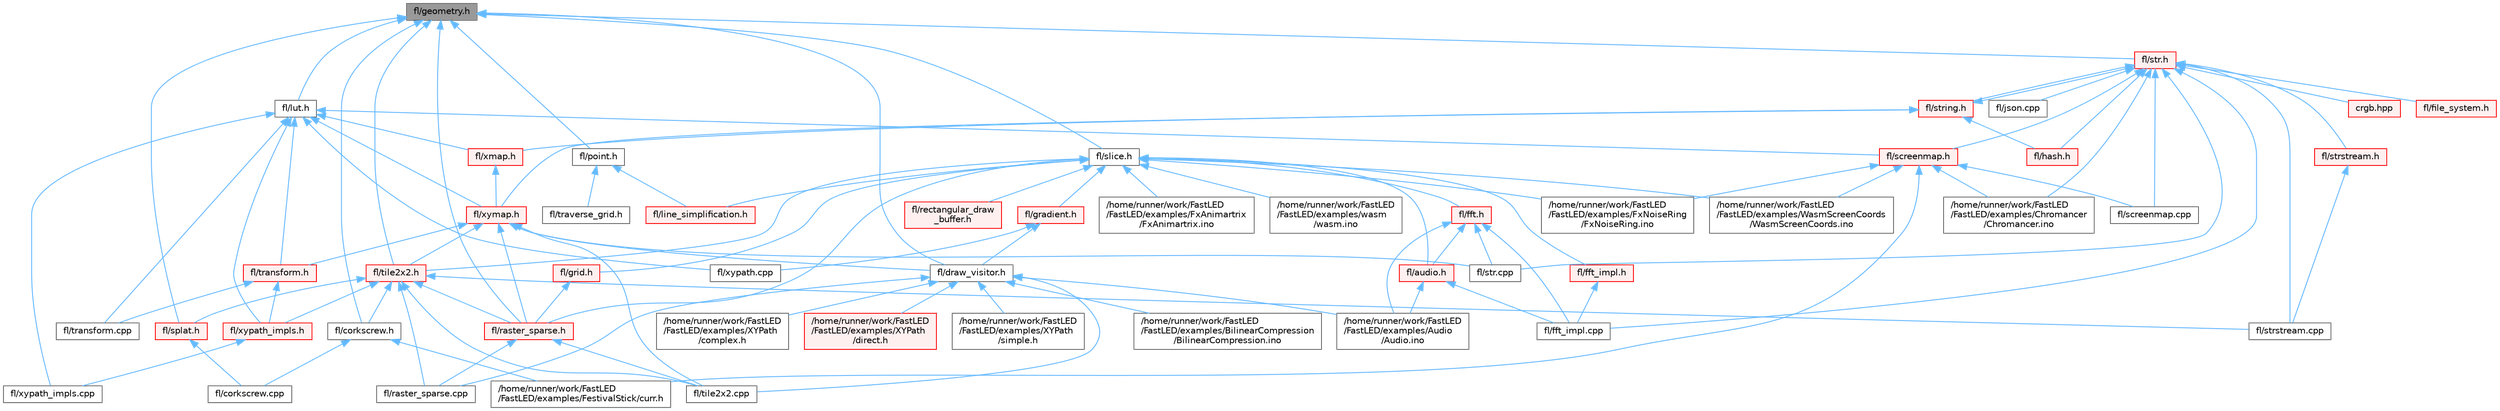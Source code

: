 digraph "fl/geometry.h"
{
 // INTERACTIVE_SVG=YES
 // LATEX_PDF_SIZE
  bgcolor="transparent";
  edge [fontname=Helvetica,fontsize=10,labelfontname=Helvetica,labelfontsize=10];
  node [fontname=Helvetica,fontsize=10,shape=box,height=0.2,width=0.4];
  Node1 [id="Node000001",label="fl/geometry.h",height=0.2,width=0.4,color="gray40", fillcolor="grey60", style="filled", fontcolor="black",tooltip=" "];
  Node1 -> Node2 [id="edge1_Node000001_Node000002",dir="back",color="steelblue1",style="solid",tooltip=" "];
  Node2 [id="Node000002",label="fl/corkscrew.h",height=0.2,width=0.4,color="grey40", fillcolor="white", style="filled",URL="$d5/d61/corkscrew_8h.html",tooltip="Corkscrew projection utilities."];
  Node2 -> Node3 [id="edge2_Node000002_Node000003",dir="back",color="steelblue1",style="solid",tooltip=" "];
  Node3 [id="Node000003",label="/home/runner/work/FastLED\l/FastLED/examples/FestivalStick/curr.h",height=0.2,width=0.4,color="grey40", fillcolor="white", style="filled",URL="$d4/d06/curr_8h.html",tooltip=" "];
  Node2 -> Node4 [id="edge3_Node000002_Node000004",dir="back",color="steelblue1",style="solid",tooltip=" "];
  Node4 [id="Node000004",label="fl/corkscrew.cpp",height=0.2,width=0.4,color="grey40", fillcolor="white", style="filled",URL="$d3/d9b/corkscrew_8cpp.html",tooltip=" "];
  Node1 -> Node5 [id="edge4_Node000001_Node000005",dir="back",color="steelblue1",style="solid",tooltip=" "];
  Node5 [id="Node000005",label="fl/draw_visitor.h",height=0.2,width=0.4,color="grey40", fillcolor="white", style="filled",URL="$d0/d4f/draw__visitor_8h.html",tooltip=" "];
  Node5 -> Node6 [id="edge5_Node000005_Node000006",dir="back",color="steelblue1",style="solid",tooltip=" "];
  Node6 [id="Node000006",label="/home/runner/work/FastLED\l/FastLED/examples/Audio\l/Audio.ino",height=0.2,width=0.4,color="grey40", fillcolor="white", style="filled",URL="$dc/d5d/_audio_8ino.html",tooltip=" "];
  Node5 -> Node7 [id="edge6_Node000005_Node000007",dir="back",color="steelblue1",style="solid",tooltip=" "];
  Node7 [id="Node000007",label="/home/runner/work/FastLED\l/FastLED/examples/BilinearCompression\l/BilinearCompression.ino",height=0.2,width=0.4,color="grey40", fillcolor="white", style="filled",URL="$da/d05/_bilinear_compression_8ino.html",tooltip=" "];
  Node5 -> Node8 [id="edge7_Node000005_Node000008",dir="back",color="steelblue1",style="solid",tooltip=" "];
  Node8 [id="Node000008",label="/home/runner/work/FastLED\l/FastLED/examples/XYPath\l/complex.h",height=0.2,width=0.4,color="grey40", fillcolor="white", style="filled",URL="$d7/d3b/complex_8h.html",tooltip=" "];
  Node5 -> Node9 [id="edge8_Node000005_Node000009",dir="back",color="steelblue1",style="solid",tooltip=" "];
  Node9 [id="Node000009",label="/home/runner/work/FastLED\l/FastLED/examples/XYPath\l/direct.h",height=0.2,width=0.4,color="red", fillcolor="#FFF0F0", style="filled",URL="$d6/daf/direct_8h.html",tooltip=" "];
  Node5 -> Node11 [id="edge9_Node000005_Node000011",dir="back",color="steelblue1",style="solid",tooltip=" "];
  Node11 [id="Node000011",label="/home/runner/work/FastLED\l/FastLED/examples/XYPath\l/simple.h",height=0.2,width=0.4,color="grey40", fillcolor="white", style="filled",URL="$d8/d14/simple_8h.html",tooltip=" "];
  Node5 -> Node12 [id="edge10_Node000005_Node000012",dir="back",color="steelblue1",style="solid",tooltip=" "];
  Node12 [id="Node000012",label="fl/raster_sparse.cpp",height=0.2,width=0.4,color="grey40", fillcolor="white", style="filled",URL="$d7/d58/raster__sparse_8cpp.html",tooltip=" "];
  Node5 -> Node13 [id="edge11_Node000005_Node000013",dir="back",color="steelblue1",style="solid",tooltip=" "];
  Node13 [id="Node000013",label="fl/tile2x2.cpp",height=0.2,width=0.4,color="grey40", fillcolor="white", style="filled",URL="$db/d15/tile2x2_8cpp.html",tooltip=" "];
  Node1 -> Node14 [id="edge12_Node000001_Node000014",dir="back",color="steelblue1",style="solid",tooltip=" "];
  Node14 [id="Node000014",label="fl/lut.h",height=0.2,width=0.4,color="grey40", fillcolor="white", style="filled",URL="$db/d54/lut_8h.html",tooltip=" "];
  Node14 -> Node15 [id="edge13_Node000014_Node000015",dir="back",color="steelblue1",style="solid",tooltip=" "];
  Node15 [id="Node000015",label="fl/screenmap.h",height=0.2,width=0.4,color="red", fillcolor="#FFF0F0", style="filled",URL="$d7/d97/screenmap_8h.html",tooltip=" "];
  Node15 -> Node16 [id="edge14_Node000015_Node000016",dir="back",color="steelblue1",style="solid",tooltip=" "];
  Node16 [id="Node000016",label="/home/runner/work/FastLED\l/FastLED/examples/Chromancer\l/Chromancer.ino",height=0.2,width=0.4,color="grey40", fillcolor="white", style="filled",URL="$d1/ddb/_chromancer_8ino.html",tooltip=" "];
  Node15 -> Node3 [id="edge15_Node000015_Node000003",dir="back",color="steelblue1",style="solid",tooltip=" "];
  Node15 -> Node23 [id="edge16_Node000015_Node000023",dir="back",color="steelblue1",style="solid",tooltip=" "];
  Node23 [id="Node000023",label="/home/runner/work/FastLED\l/FastLED/examples/FxNoiseRing\l/FxNoiseRing.ino",height=0.2,width=0.4,color="grey40", fillcolor="white", style="filled",URL="$d3/dac/_fx_noise_ring_8ino.html",tooltip=" "];
  Node15 -> Node29 [id="edge17_Node000015_Node000029",dir="back",color="steelblue1",style="solid",tooltip=" "];
  Node29 [id="Node000029",label="/home/runner/work/FastLED\l/FastLED/examples/WasmScreenCoords\l/WasmScreenCoords.ino",height=0.2,width=0.4,color="grey40", fillcolor="white", style="filled",URL="$dc/d4d/_wasm_screen_coords_8ino.html",tooltip="Simple test for screen coordinates in the web compiled version of FastLED."];
  Node15 -> Node159 [id="edge18_Node000015_Node000159",dir="back",color="steelblue1",style="solid",tooltip=" "];
  Node159 [id="Node000159",label="fl/screenmap.cpp",height=0.2,width=0.4,color="grey40", fillcolor="white", style="filled",URL="$d9/d6f/screenmap_8cpp.html",tooltip=" "];
  Node14 -> Node161 [id="edge19_Node000014_Node000161",dir="back",color="steelblue1",style="solid",tooltip=" "];
  Node161 [id="Node000161",label="fl/transform.cpp",height=0.2,width=0.4,color="grey40", fillcolor="white", style="filled",URL="$d8/d8c/transform_8cpp.html",tooltip=" "];
  Node14 -> Node162 [id="edge20_Node000014_Node000162",dir="back",color="steelblue1",style="solid",tooltip=" "];
  Node162 [id="Node000162",label="fl/transform.h",height=0.2,width=0.4,color="red", fillcolor="#FFF0F0", style="filled",URL="$d2/d80/transform_8h.html",tooltip=" "];
  Node162 -> Node161 [id="edge21_Node000162_Node000161",dir="back",color="steelblue1",style="solid",tooltip=" "];
  Node162 -> Node170 [id="edge22_Node000162_Node000170",dir="back",color="steelblue1",style="solid",tooltip=" "];
  Node170 [id="Node000170",label="fl/xypath_impls.h",height=0.2,width=0.4,color="red", fillcolor="#FFF0F0", style="filled",URL="$d8/d5f/xypath__impls_8h.html",tooltip=" "];
  Node170 -> Node171 [id="edge23_Node000170_Node000171",dir="back",color="steelblue1",style="solid",tooltip=" "];
  Node171 [id="Node000171",label="fl/xypath_impls.cpp",height=0.2,width=0.4,color="grey40", fillcolor="white", style="filled",URL="$d4/db1/xypath__impls_8cpp.html",tooltip=" "];
  Node14 -> Node173 [id="edge24_Node000014_Node000173",dir="back",color="steelblue1",style="solid",tooltip=" "];
  Node173 [id="Node000173",label="fl/xmap.h",height=0.2,width=0.4,color="red", fillcolor="#FFF0F0", style="filled",URL="$dd/dcc/xmap_8h.html",tooltip=" "];
  Node173 -> Node175 [id="edge25_Node000173_Node000175",dir="back",color="steelblue1",style="solid",tooltip=" "];
  Node175 [id="Node000175",label="fl/xymap.h",height=0.2,width=0.4,color="red", fillcolor="#FFF0F0", style="filled",URL="$da/d61/xymap_8h.html",tooltip=" "];
  Node175 -> Node5 [id="edge26_Node000175_Node000005",dir="back",color="steelblue1",style="solid",tooltip=" "];
  Node175 -> Node188 [id="edge27_Node000175_Node000188",dir="back",color="steelblue1",style="solid",tooltip=" "];
  Node188 [id="Node000188",label="fl/raster_sparse.h",height=0.2,width=0.4,color="red", fillcolor="#FFF0F0", style="filled",URL="$d4/df9/raster__sparse_8h.html",tooltip=" "];
  Node188 -> Node12 [id="edge28_Node000188_Node000012",dir="back",color="steelblue1",style="solid",tooltip=" "];
  Node188 -> Node13 [id="edge29_Node000188_Node000013",dir="back",color="steelblue1",style="solid",tooltip=" "];
  Node175 -> Node190 [id="edge30_Node000175_Node000190",dir="back",color="steelblue1",style="solid",tooltip=" "];
  Node190 [id="Node000190",label="fl/str.cpp",height=0.2,width=0.4,color="grey40", fillcolor="white", style="filled",URL="$d1/d1f/str_8cpp.html",tooltip=" "];
  Node175 -> Node13 [id="edge31_Node000175_Node000013",dir="back",color="steelblue1",style="solid",tooltip=" "];
  Node175 -> Node191 [id="edge32_Node000175_Node000191",dir="back",color="steelblue1",style="solid",tooltip=" "];
  Node191 [id="Node000191",label="fl/tile2x2.h",height=0.2,width=0.4,color="red", fillcolor="#FFF0F0", style="filled",URL="$d2/db4/tile2x2_8h.html",tooltip=" "];
  Node191 -> Node2 [id="edge33_Node000191_Node000002",dir="back",color="steelblue1",style="solid",tooltip=" "];
  Node191 -> Node12 [id="edge34_Node000191_Node000012",dir="back",color="steelblue1",style="solid",tooltip=" "];
  Node191 -> Node188 [id="edge35_Node000191_Node000188",dir="back",color="steelblue1",style="solid",tooltip=" "];
  Node191 -> Node193 [id="edge36_Node000191_Node000193",dir="back",color="steelblue1",style="solid",tooltip=" "];
  Node193 [id="Node000193",label="fl/splat.h",height=0.2,width=0.4,color="red", fillcolor="#FFF0F0", style="filled",URL="$d3/daf/splat_8h.html",tooltip=" "];
  Node193 -> Node4 [id="edge37_Node000193_Node000004",dir="back",color="steelblue1",style="solid",tooltip=" "];
  Node191 -> Node194 [id="edge38_Node000191_Node000194",dir="back",color="steelblue1",style="solid",tooltip=" "];
  Node194 [id="Node000194",label="fl/strstream.cpp",height=0.2,width=0.4,color="grey40", fillcolor="white", style="filled",URL="$d3/d80/strstream_8cpp.html",tooltip=" "];
  Node191 -> Node13 [id="edge39_Node000191_Node000013",dir="back",color="steelblue1",style="solid",tooltip=" "];
  Node191 -> Node170 [id="edge40_Node000191_Node000170",dir="back",color="steelblue1",style="solid",tooltip=" "];
  Node175 -> Node162 [id="edge41_Node000175_Node000162",dir="back",color="steelblue1",style="solid",tooltip=" "];
  Node14 -> Node175 [id="edge42_Node000014_Node000175",dir="back",color="steelblue1",style="solid",tooltip=" "];
  Node14 -> Node168 [id="edge43_Node000014_Node000168",dir="back",color="steelblue1",style="solid",tooltip=" "];
  Node168 [id="Node000168",label="fl/xypath.cpp",height=0.2,width=0.4,color="grey40", fillcolor="white", style="filled",URL="$d4/d78/xypath_8cpp.html",tooltip=" "];
  Node14 -> Node171 [id="edge44_Node000014_Node000171",dir="back",color="steelblue1",style="solid",tooltip=" "];
  Node14 -> Node170 [id="edge45_Node000014_Node000170",dir="back",color="steelblue1",style="solid",tooltip=" "];
  Node1 -> Node216 [id="edge46_Node000001_Node000216",dir="back",color="steelblue1",style="solid",tooltip=" "];
  Node216 [id="Node000216",label="fl/point.h",height=0.2,width=0.4,color="grey40", fillcolor="white", style="filled",URL="$d2/d91/point_8h.html",tooltip=" "];
  Node216 -> Node217 [id="edge47_Node000216_Node000217",dir="back",color="steelblue1",style="solid",tooltip=" "];
  Node217 [id="Node000217",label="fl/line_simplification.h",height=0.2,width=0.4,color="red", fillcolor="#FFF0F0", style="filled",URL="$d8/da7/line__simplification_8h.html",tooltip=" "];
  Node216 -> Node219 [id="edge48_Node000216_Node000219",dir="back",color="steelblue1",style="solid",tooltip=" "];
  Node219 [id="Node000219",label="fl/traverse_grid.h",height=0.2,width=0.4,color="grey40", fillcolor="white", style="filled",URL="$d9/d42/traverse__grid_8h.html",tooltip=" "];
  Node1 -> Node188 [id="edge49_Node000001_Node000188",dir="back",color="steelblue1",style="solid",tooltip=" "];
  Node1 -> Node220 [id="edge50_Node000001_Node000220",dir="back",color="steelblue1",style="solid",tooltip=" "];
  Node220 [id="Node000220",label="fl/slice.h",height=0.2,width=0.4,color="grey40", fillcolor="white", style="filled",URL="$d0/d48/slice_8h.html",tooltip=" "];
  Node220 -> Node60 [id="edge51_Node000220_Node000060",dir="back",color="steelblue1",style="solid",tooltip=" "];
  Node60 [id="Node000060",label="/home/runner/work/FastLED\l/FastLED/examples/FxAnimartrix\l/FxAnimartrix.ino",height=0.2,width=0.4,color="grey40", fillcolor="white", style="filled",URL="$dd/d96/_fx_animartrix_8ino.html",tooltip=" "];
  Node220 -> Node23 [id="edge52_Node000220_Node000023",dir="back",color="steelblue1",style="solid",tooltip=" "];
  Node220 -> Node29 [id="edge53_Node000220_Node000029",dir="back",color="steelblue1",style="solid",tooltip=" "];
  Node220 -> Node94 [id="edge54_Node000220_Node000094",dir="back",color="steelblue1",style="solid",tooltip=" "];
  Node94 [id="Node000094",label="/home/runner/work/FastLED\l/FastLED/examples/wasm\l/wasm.ino",height=0.2,width=0.4,color="grey40", fillcolor="white", style="filled",URL="$d7/dd3/wasm_8ino.html",tooltip="Demonstrates an advanced ino file with multiple effects and UI elements."];
  Node220 -> Node221 [id="edge55_Node000220_Node000221",dir="back",color="steelblue1",style="solid",tooltip=" "];
  Node221 [id="Node000221",label="fl/audio.h",height=0.2,width=0.4,color="red", fillcolor="#FFF0F0", style="filled",URL="$da/d09/audio_8h.html",tooltip=" "];
  Node221 -> Node6 [id="edge56_Node000221_Node000006",dir="back",color="steelblue1",style="solid",tooltip=" "];
  Node221 -> Node111 [id="edge57_Node000221_Node000111",dir="back",color="steelblue1",style="solid",tooltip=" "];
  Node111 [id="Node000111",label="fl/fft_impl.cpp",height=0.2,width=0.4,color="grey40", fillcolor="white", style="filled",URL="$d1/dff/fft__impl_8cpp.html",tooltip=" "];
  Node220 -> Node224 [id="edge58_Node000220_Node000224",dir="back",color="steelblue1",style="solid",tooltip=" "];
  Node224 [id="Node000224",label="fl/fft.h",height=0.2,width=0.4,color="red", fillcolor="#FFF0F0", style="filled",URL="$d7/d76/fft_8h.html",tooltip=" "];
  Node224 -> Node6 [id="edge59_Node000224_Node000006",dir="back",color="steelblue1",style="solid",tooltip=" "];
  Node224 -> Node221 [id="edge60_Node000224_Node000221",dir="back",color="steelblue1",style="solid",tooltip=" "];
  Node224 -> Node111 [id="edge61_Node000224_Node000111",dir="back",color="steelblue1",style="solid",tooltip=" "];
  Node224 -> Node190 [id="edge62_Node000224_Node000190",dir="back",color="steelblue1",style="solid",tooltip=" "];
  Node220 -> Node226 [id="edge63_Node000220_Node000226",dir="back",color="steelblue1",style="solid",tooltip=" "];
  Node226 [id="Node000226",label="fl/fft_impl.h",height=0.2,width=0.4,color="red", fillcolor="#FFF0F0", style="filled",URL="$df/d73/fft__impl_8h.html",tooltip=" "];
  Node226 -> Node111 [id="edge64_Node000226_Node000111",dir="back",color="steelblue1",style="solid",tooltip=" "];
  Node220 -> Node183 [id="edge65_Node000220_Node000183",dir="back",color="steelblue1",style="solid",tooltip=" "];
  Node183 [id="Node000183",label="fl/gradient.h",height=0.2,width=0.4,color="red", fillcolor="#FFF0F0", style="filled",URL="$db/dfe/gradient_8h.html",tooltip=" "];
  Node183 -> Node5 [id="edge66_Node000183_Node000005",dir="back",color="steelblue1",style="solid",tooltip=" "];
  Node183 -> Node168 [id="edge67_Node000183_Node000168",dir="back",color="steelblue1",style="solid",tooltip=" "];
  Node220 -> Node227 [id="edge68_Node000220_Node000227",dir="back",color="steelblue1",style="solid",tooltip=" "];
  Node227 [id="Node000227",label="fl/grid.h",height=0.2,width=0.4,color="red", fillcolor="#FFF0F0", style="filled",URL="$da/d15/grid_8h.html",tooltip=" "];
  Node227 -> Node188 [id="edge69_Node000227_Node000188",dir="back",color="steelblue1",style="solid",tooltip=" "];
  Node220 -> Node217 [id="edge70_Node000220_Node000217",dir="back",color="steelblue1",style="solid",tooltip=" "];
  Node220 -> Node188 [id="edge71_Node000220_Node000188",dir="back",color="steelblue1",style="solid",tooltip=" "];
  Node220 -> Node228 [id="edge72_Node000220_Node000228",dir="back",color="steelblue1",style="solid",tooltip=" "];
  Node228 [id="Node000228",label="fl/rectangular_draw\l_buffer.h",height=0.2,width=0.4,color="red", fillcolor="#FFF0F0", style="filled",URL="$d9/df3/rectangular__draw__buffer_8h.html",tooltip=" "];
  Node220 -> Node191 [id="edge73_Node000220_Node000191",dir="back",color="steelblue1",style="solid",tooltip=" "];
  Node1 -> Node193 [id="edge74_Node000001_Node000193",dir="back",color="steelblue1",style="solid",tooltip=" "];
  Node1 -> Node230 [id="edge75_Node000001_Node000230",dir="back",color="steelblue1",style="solid",tooltip=" "];
  Node230 [id="Node000230",label="fl/str.h",height=0.2,width=0.4,color="red", fillcolor="#FFF0F0", style="filled",URL="$d1/d93/str_8h.html",tooltip=" "];
  Node230 -> Node16 [id="edge76_Node000230_Node000016",dir="back",color="steelblue1",style="solid",tooltip=" "];
  Node230 -> Node130 [id="edge77_Node000230_Node000130",dir="back",color="steelblue1",style="solid",tooltip=" "];
  Node130 [id="Node000130",label="crgb.hpp",height=0.2,width=0.4,color="red", fillcolor="#FFF0F0", style="filled",URL="$d0/d4b/crgb_8hpp.html",tooltip="Defines utility functions for the red, green, and blue (RGB) pixel struct."];
  Node230 -> Node111 [id="edge78_Node000230_Node000111",dir="back",color="steelblue1",style="solid",tooltip=" "];
  Node230 -> Node215 [id="edge79_Node000230_Node000215",dir="back",color="steelblue1",style="solid",tooltip=" "];
  Node215 [id="Node000215",label="fl/file_system.h",height=0.2,width=0.4,color="red", fillcolor="#FFF0F0", style="filled",URL="$d6/d8d/file__system_8h.html",tooltip=" "];
  Node230 -> Node231 [id="edge80_Node000230_Node000231",dir="back",color="steelblue1",style="solid",tooltip=" "];
  Node231 [id="Node000231",label="fl/hash.h",height=0.2,width=0.4,color="red", fillcolor="#FFF0F0", style="filled",URL="$db/dfb/hash_8h.html",tooltip=" "];
  Node230 -> Node235 [id="edge81_Node000230_Node000235",dir="back",color="steelblue1",style="solid",tooltip=" "];
  Node235 [id="Node000235",label="fl/json.cpp",height=0.2,width=0.4,color="grey40", fillcolor="white", style="filled",URL="$dd/d55/json_8cpp.html",tooltip=" "];
  Node230 -> Node159 [id="edge82_Node000230_Node000159",dir="back",color="steelblue1",style="solid",tooltip=" "];
  Node230 -> Node15 [id="edge83_Node000230_Node000015",dir="back",color="steelblue1",style="solid",tooltip=" "];
  Node230 -> Node190 [id="edge84_Node000230_Node000190",dir="back",color="steelblue1",style="solid",tooltip=" "];
  Node230 -> Node236 [id="edge85_Node000230_Node000236",dir="back",color="steelblue1",style="solid",tooltip=" "];
  Node236 [id="Node000236",label="fl/string.h",height=0.2,width=0.4,color="red", fillcolor="#FFF0F0", style="filled",URL="$da/d66/string_8h.html",tooltip=" "];
  Node236 -> Node231 [id="edge86_Node000236_Node000231",dir="back",color="steelblue1",style="solid",tooltip=" "];
  Node236 -> Node230 [id="edge87_Node000236_Node000230",dir="back",color="steelblue1",style="solid",tooltip=" "];
  Node236 -> Node173 [id="edge88_Node000236_Node000173",dir="back",color="steelblue1",style="solid",tooltip=" "];
  Node236 -> Node175 [id="edge89_Node000236_Node000175",dir="back",color="steelblue1",style="solid",tooltip=" "];
  Node230 -> Node194 [id="edge90_Node000230_Node000194",dir="back",color="steelblue1",style="solid",tooltip=" "];
  Node230 -> Node273 [id="edge91_Node000230_Node000273",dir="back",color="steelblue1",style="solid",tooltip=" "];
  Node273 [id="Node000273",label="fl/strstream.h",height=0.2,width=0.4,color="red", fillcolor="#FFF0F0", style="filled",URL="$d8/d00/strstream_8h.html",tooltip=" "];
  Node273 -> Node194 [id="edge92_Node000273_Node000194",dir="back",color="steelblue1",style="solid",tooltip=" "];
  Node1 -> Node191 [id="edge93_Node000001_Node000191",dir="back",color="steelblue1",style="solid",tooltip=" "];
}
